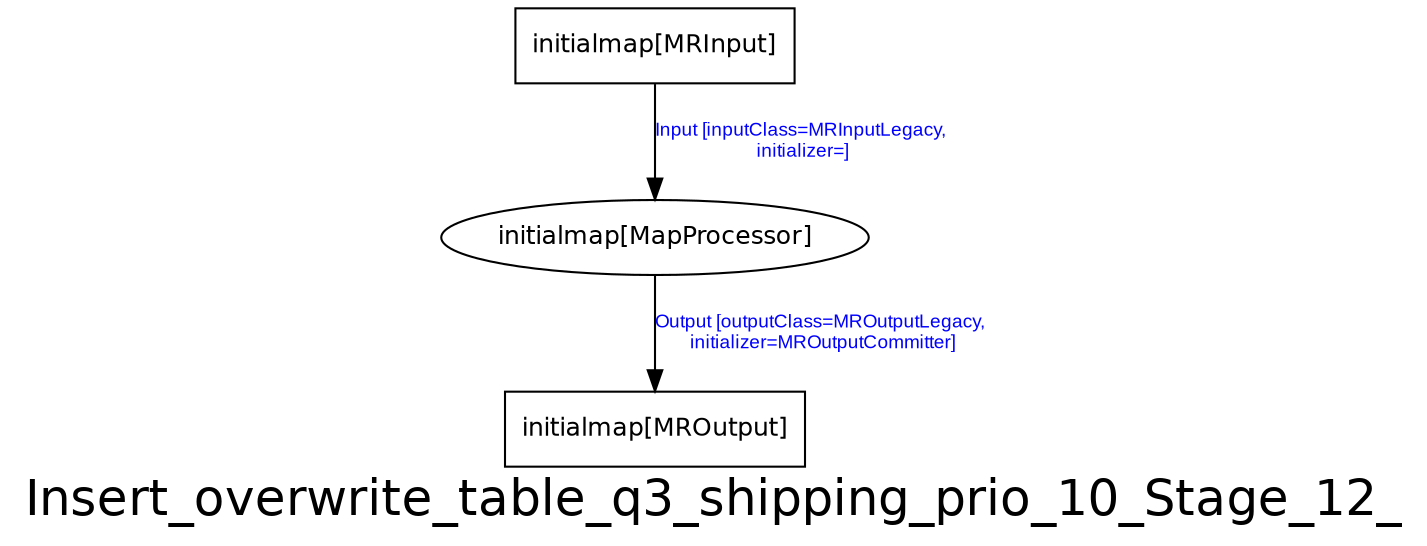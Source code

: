 digraph Insert_overwrite_table_q3_shipping_prio_10_Stage_12_ {
graph [ label="Insert_overwrite_table_q3_shipping_prio_10_Stage_12_", fontsize=24, fontname=Helvetica];
node [fontsize=12, fontname=Helvetica];
edge [fontsize=9, fontcolor=blue, fontname=Arial];
"Insert_overwrite_table_q3_shipping_prio_10_Stage_12_.initialmap_MROutput" [ label = "initialmap[MROutput]", shape = "box" ];
"Insert_overwrite_table_q3_shipping_prio_10_Stage_12_.initialmap_MRInput" [ label = "initialmap[MRInput]", shape = "box" ];
"Insert_overwrite_table_q3_shipping_prio_10_Stage_12_.initialmap_MRInput" -> "Insert_overwrite_table_q3_shipping_prio_10_Stage_12_.initialmap" [ label = "Input [inputClass=MRInputLegacy,\n initializer=]" ];
"Insert_overwrite_table_q3_shipping_prio_10_Stage_12_.initialmap" [ label = "initialmap[MapProcessor]" ];
"Insert_overwrite_table_q3_shipping_prio_10_Stage_12_.initialmap" -> "Insert_overwrite_table_q3_shipping_prio_10_Stage_12_.initialmap_MROutput" [ label = "Output [outputClass=MROutputLegacy,\n initializer=MROutputCommitter]" ];
}